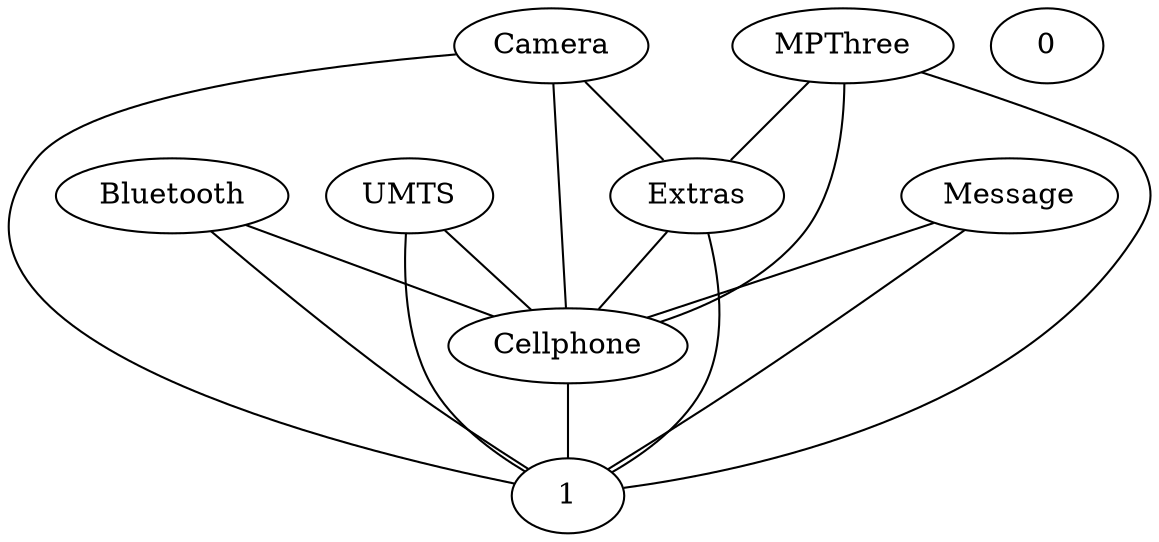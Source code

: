 graph G {
  Camera;
  Bluetooth;
  UMTS;
  Extras;
  MPThree;
  Cellphone;
  0;
  1;
  Message;
  MPThree -- Extras;
  Camera -- Extras;
  Cellphone -- 1;
  Extras -- Cellphone;
  Camera -- Cellphone;
  Bluetooth -- Cellphone;
  UMTS -- Cellphone;
  Extras -- 1;
  MPThree -- Cellphone;
  MPThree -- 1;
  Message -- Cellphone;
  Message -- 1;
  Camera -- 1;
  Bluetooth -- 1;
  UMTS -- 1;
}

